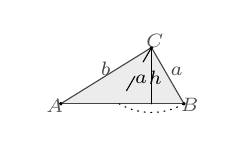 \definecolor{zzttqq}{rgb}{0.267,0.267,0.267}
\definecolor{qqqqff}{rgb}{0.333,0.333,0.333}
\begin{tikzpicture}[line cap=round,line join=round,>=triangle 45,x=1.0cm,y=1.0cm,scale=0.3]
\clip(-0.62,-0.92) rectangle (5.96,3.22);
\fill[color=zzttqq,fill=zzttqq,fill opacity=0.1] (0.,0.) -- (3.84,2.38) -- (5.214,0.) -- cycle;
\draw [color=zzttqq] (0.,0.)-- (3.84,2.38);
\draw [color=zzttqq] (3.84,2.38)-- (5.214,0.);
\draw [color=zzttqq] (5.214,0.)-- (0.,0.);
\draw [shift={(3.84,2.38)},dotted]  plot[domain=4.189:5.236,variable=\t]({1.*2.748*cos(\t r)+0.*2.748*sin(\t r)},{0.*2.748*cos(\t r)+1.*2.748*sin(\t r)});
\draw [dash pattern=on 6pt off 6pt] (3.84,2.38)-- (2.466,0.);
\draw (3.84,2.38)-- (3.84,0.);
\begin{scriptsize}
\draw [fill=qqqqff] (0.,0.) circle (1.5pt);
\draw[color=qqqqff] (-0.26,-0.1) node {$A$};
\draw [fill=qqqqff] (3.84,2.38) circle (1.5pt);
\draw[color=qqqqff] (3.98,2.66) node {$C$};
\draw [fill=qqqqff] (5.214,0.) circle (1.5pt);
\draw[color=qqqqff] (5.46,-0.06) node {$B$};
\draw[color=zzttqq] (1.9,1.48) node {$b$};
\draw[color=zzttqq] (4.9,1.38) node {$a$};

\draw[color=black] (3.4,1.02) node {$a$};
\draw[color=black] (4.,1.1) node {$h$};
\end{scriptsize}
\end{tikzpicture}